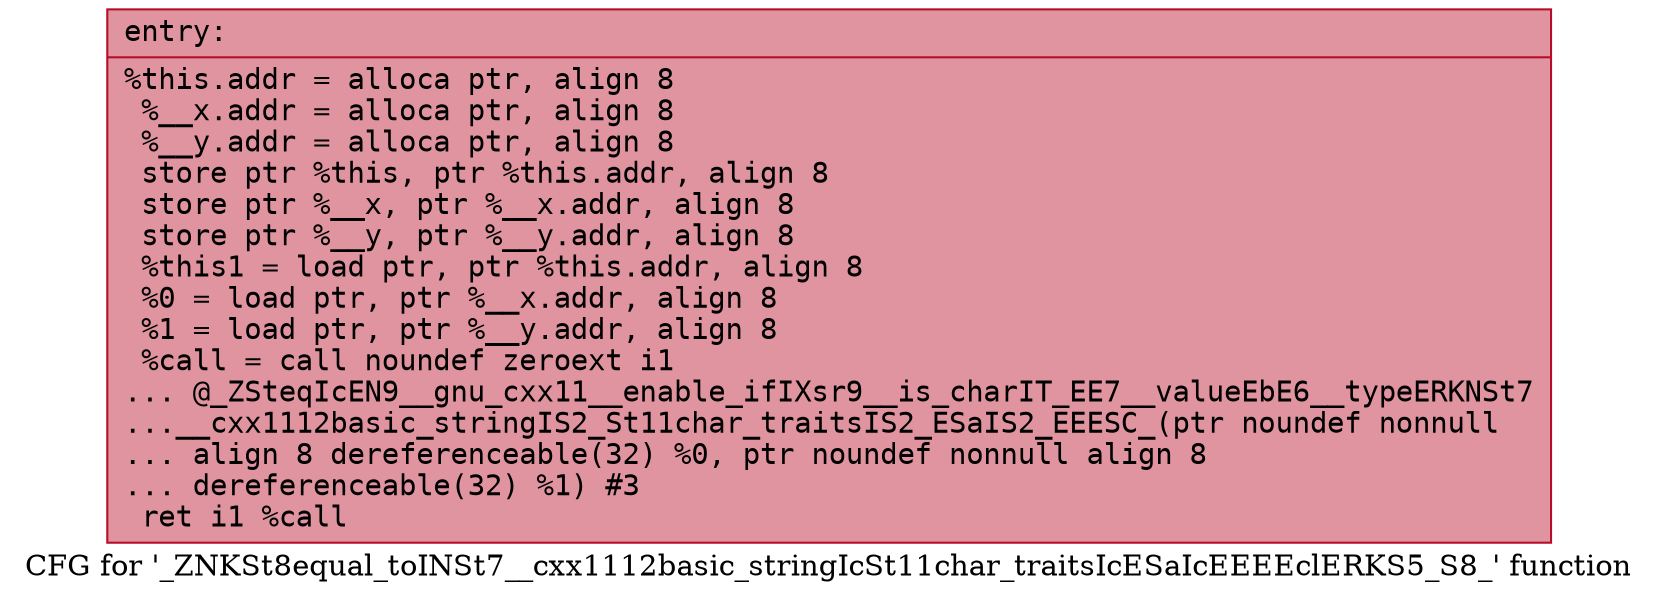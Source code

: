 digraph "CFG for '_ZNKSt8equal_toINSt7__cxx1112basic_stringIcSt11char_traitsIcESaIcEEEEclERKS5_S8_' function" {
	label="CFG for '_ZNKSt8equal_toINSt7__cxx1112basic_stringIcSt11char_traitsIcESaIcEEEEclERKS5_S8_' function";

	Node0x556bfe9f15d0 [shape=record,color="#b70d28ff", style=filled, fillcolor="#b70d2870" fontname="Courier",label="{entry:\l|  %this.addr = alloca ptr, align 8\l  %__x.addr = alloca ptr, align 8\l  %__y.addr = alloca ptr, align 8\l  store ptr %this, ptr %this.addr, align 8\l  store ptr %__x, ptr %__x.addr, align 8\l  store ptr %__y, ptr %__y.addr, align 8\l  %this1 = load ptr, ptr %this.addr, align 8\l  %0 = load ptr, ptr %__x.addr, align 8\l  %1 = load ptr, ptr %__y.addr, align 8\l  %call = call noundef zeroext i1\l... @_ZSteqIcEN9__gnu_cxx11__enable_ifIXsr9__is_charIT_EE7__valueEbE6__typeERKNSt7\l...__cxx1112basic_stringIS2_St11char_traitsIS2_ESaIS2_EEESC_(ptr noundef nonnull\l... align 8 dereferenceable(32) %0, ptr noundef nonnull align 8\l... dereferenceable(32) %1) #3\l  ret i1 %call\l}"];
}
